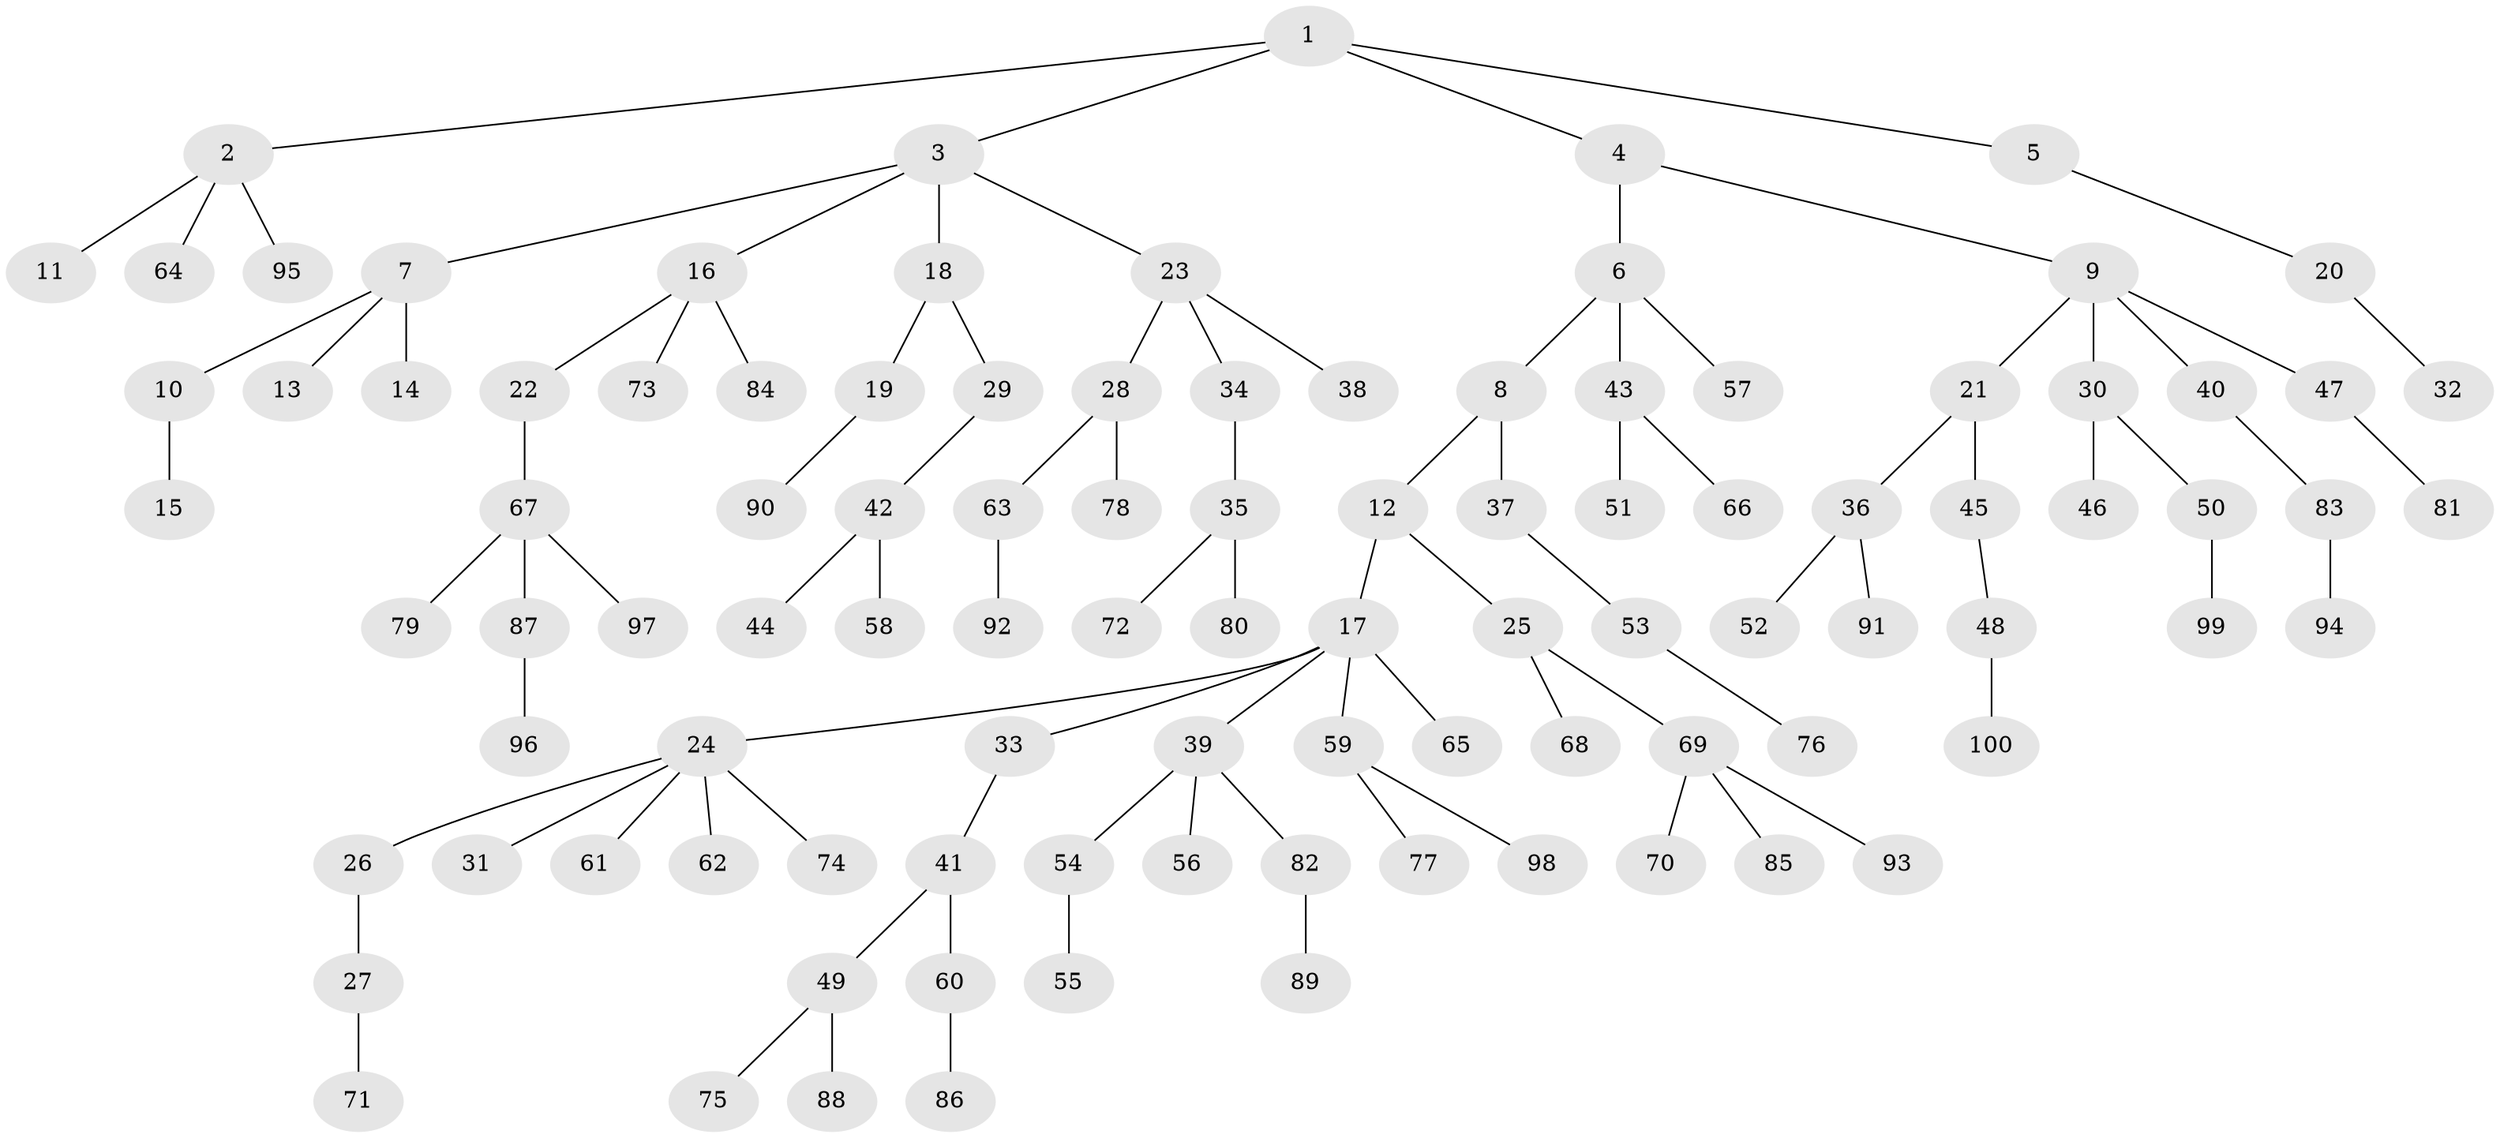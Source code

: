 // Generated by graph-tools (version 1.1) at 2025/38/02/21/25 10:38:55]
// undirected, 100 vertices, 99 edges
graph export_dot {
graph [start="1"]
  node [color=gray90,style=filled];
  1;
  2;
  3;
  4;
  5;
  6;
  7;
  8;
  9;
  10;
  11;
  12;
  13;
  14;
  15;
  16;
  17;
  18;
  19;
  20;
  21;
  22;
  23;
  24;
  25;
  26;
  27;
  28;
  29;
  30;
  31;
  32;
  33;
  34;
  35;
  36;
  37;
  38;
  39;
  40;
  41;
  42;
  43;
  44;
  45;
  46;
  47;
  48;
  49;
  50;
  51;
  52;
  53;
  54;
  55;
  56;
  57;
  58;
  59;
  60;
  61;
  62;
  63;
  64;
  65;
  66;
  67;
  68;
  69;
  70;
  71;
  72;
  73;
  74;
  75;
  76;
  77;
  78;
  79;
  80;
  81;
  82;
  83;
  84;
  85;
  86;
  87;
  88;
  89;
  90;
  91;
  92;
  93;
  94;
  95;
  96;
  97;
  98;
  99;
  100;
  1 -- 2;
  1 -- 3;
  1 -- 4;
  1 -- 5;
  2 -- 11;
  2 -- 64;
  2 -- 95;
  3 -- 7;
  3 -- 16;
  3 -- 18;
  3 -- 23;
  4 -- 6;
  4 -- 9;
  5 -- 20;
  6 -- 8;
  6 -- 43;
  6 -- 57;
  7 -- 10;
  7 -- 13;
  7 -- 14;
  8 -- 12;
  8 -- 37;
  9 -- 21;
  9 -- 30;
  9 -- 40;
  9 -- 47;
  10 -- 15;
  12 -- 17;
  12 -- 25;
  16 -- 22;
  16 -- 73;
  16 -- 84;
  17 -- 24;
  17 -- 33;
  17 -- 39;
  17 -- 59;
  17 -- 65;
  18 -- 19;
  18 -- 29;
  19 -- 90;
  20 -- 32;
  21 -- 36;
  21 -- 45;
  22 -- 67;
  23 -- 28;
  23 -- 34;
  23 -- 38;
  24 -- 26;
  24 -- 31;
  24 -- 61;
  24 -- 62;
  24 -- 74;
  25 -- 68;
  25 -- 69;
  26 -- 27;
  27 -- 71;
  28 -- 63;
  28 -- 78;
  29 -- 42;
  30 -- 46;
  30 -- 50;
  33 -- 41;
  34 -- 35;
  35 -- 72;
  35 -- 80;
  36 -- 52;
  36 -- 91;
  37 -- 53;
  39 -- 54;
  39 -- 56;
  39 -- 82;
  40 -- 83;
  41 -- 49;
  41 -- 60;
  42 -- 44;
  42 -- 58;
  43 -- 51;
  43 -- 66;
  45 -- 48;
  47 -- 81;
  48 -- 100;
  49 -- 75;
  49 -- 88;
  50 -- 99;
  53 -- 76;
  54 -- 55;
  59 -- 77;
  59 -- 98;
  60 -- 86;
  63 -- 92;
  67 -- 79;
  67 -- 87;
  67 -- 97;
  69 -- 70;
  69 -- 85;
  69 -- 93;
  82 -- 89;
  83 -- 94;
  87 -- 96;
}
